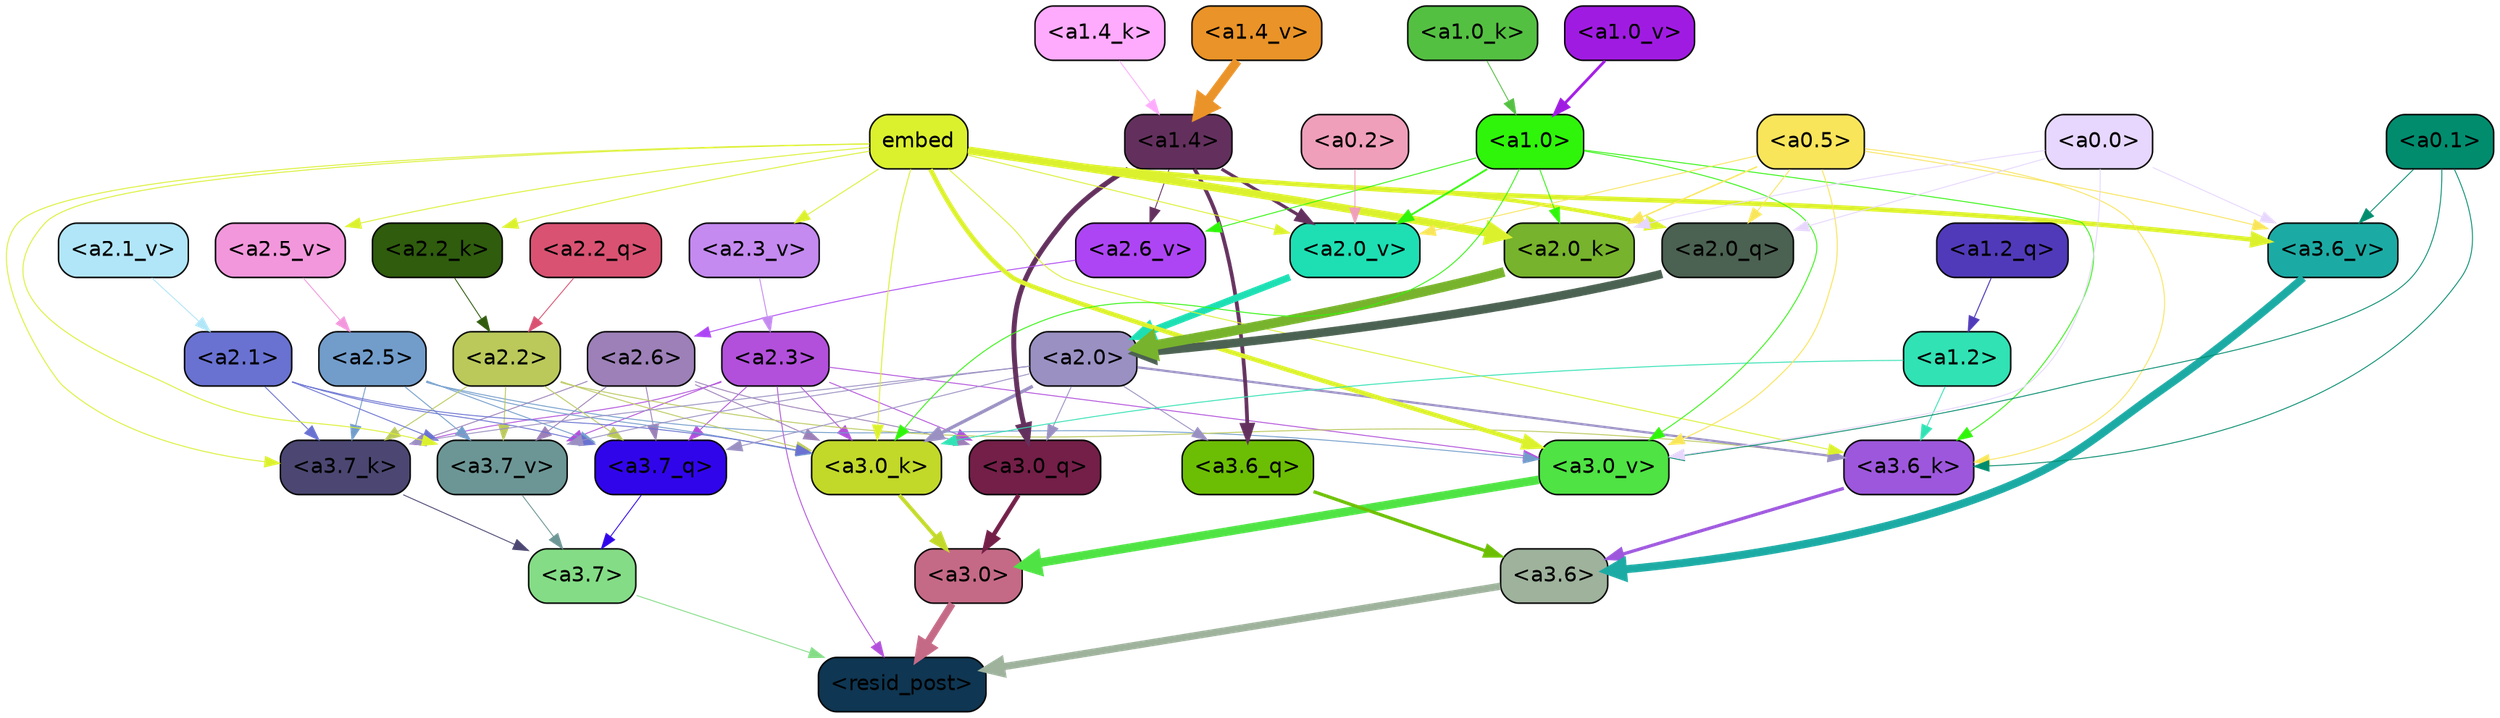 strict digraph "" {
	graph [bgcolor=transparent,
		layout=dot,
		overlap=false,
		splines=true
	];
	"<a3.7>"	[color=black,
		fillcolor="#84dd86",
		fontname=Helvetica,
		shape=box,
		style="filled, rounded"];
	"<resid_post>"	[color=black,
		fillcolor="#0f3652",
		fontname=Helvetica,
		shape=box,
		style="filled, rounded"];
	"<a3.7>" -> "<resid_post>"	[color="#84dd86",
		penwidth=0.6];
	"<a3.6>"	[color=black,
		fillcolor="#9eb29c",
		fontname=Helvetica,
		shape=box,
		style="filled, rounded"];
	"<a3.6>" -> "<resid_post>"	[color="#9eb29c",
		penwidth=4.7534414529800415];
	"<a3.0>"	[color=black,
		fillcolor="#c56a86",
		fontname=Helvetica,
		shape=box,
		style="filled, rounded"];
	"<a3.0>" -> "<resid_post>"	[color="#c56a86",
		penwidth=4.898576855659485];
	"<a2.3>"	[color=black,
		fillcolor="#b250db",
		fontname=Helvetica,
		shape=box,
		style="filled, rounded"];
	"<a2.3>" -> "<resid_post>"	[color="#b250db",
		penwidth=0.6];
	"<a3.7_q>"	[color=black,
		fillcolor="#3105ea",
		fontname=Helvetica,
		shape=box,
		style="filled, rounded"];
	"<a2.3>" -> "<a3.7_q>"	[color="#b250db",
		penwidth=0.6];
	"<a3.0_q>"	[color=black,
		fillcolor="#731f48",
		fontname=Helvetica,
		shape=box,
		style="filled, rounded"];
	"<a2.3>" -> "<a3.0_q>"	[color="#b250db",
		penwidth=0.6];
	"<a3.7_k>"	[color=black,
		fillcolor="#4b4772",
		fontname=Helvetica,
		shape=box,
		style="filled, rounded"];
	"<a2.3>" -> "<a3.7_k>"	[color="#b250db",
		penwidth=0.6];
	"<a3.0_k>"	[color=black,
		fillcolor="#c2d92a",
		fontname=Helvetica,
		shape=box,
		style="filled, rounded"];
	"<a2.3>" -> "<a3.0_k>"	[color="#b250db",
		penwidth=0.6];
	"<a3.7_v>"	[color=black,
		fillcolor="#6c9695",
		fontname=Helvetica,
		shape=box,
		style="filled, rounded"];
	"<a2.3>" -> "<a3.7_v>"	[color="#b250db",
		penwidth=0.6];
	"<a3.0_v>"	[color=black,
		fillcolor="#4fe344",
		fontname=Helvetica,
		shape=box,
		style="filled, rounded"];
	"<a2.3>" -> "<a3.0_v>"	[color="#b250db",
		penwidth=0.6];
	"<a3.7_q>" -> "<a3.7>"	[color="#3105ea",
		penwidth=0.6];
	"<a3.6_q>"	[color=black,
		fillcolor="#6cbe04",
		fontname=Helvetica,
		shape=box,
		style="filled, rounded"];
	"<a3.6_q>" -> "<a3.6>"	[color="#6cbe04",
		penwidth=2.160832464694977];
	"<a3.0_q>" -> "<a3.0>"	[color="#731f48",
		penwidth=2.870753765106201];
	"<a3.7_k>" -> "<a3.7>"	[color="#4b4772",
		penwidth=0.6];
	"<a3.6_k>"	[color=black,
		fillcolor="#9d57dc",
		fontname=Helvetica,
		shape=box,
		style="filled, rounded"];
	"<a3.6_k>" -> "<a3.6>"	[color="#9d57dc",
		penwidth=2.13908451795578];
	"<a3.0_k>" -> "<a3.0>"	[color="#c2d92a",
		penwidth=2.520303964614868];
	"<a3.7_v>" -> "<a3.7>"	[color="#6c9695",
		penwidth=0.6];
	"<a3.6_v>"	[color=black,
		fillcolor="#1caba4",
		fontname=Helvetica,
		shape=box,
		style="filled, rounded"];
	"<a3.6_v>" -> "<a3.6>"	[color="#1caba4",
		penwidth=5.297133803367615];
	"<a3.0_v>" -> "<a3.0>"	[color="#4fe344",
		penwidth=5.680712580680847];
	"<a2.6>"	[color=black,
		fillcolor="#9c80b7",
		fontname=Helvetica,
		shape=box,
		style="filled, rounded"];
	"<a2.6>" -> "<a3.7_q>"	[color="#9c80b7",
		penwidth=0.6];
	"<a2.6>" -> "<a3.0_q>"	[color="#9c80b7",
		penwidth=0.6];
	"<a2.6>" -> "<a3.7_k>"	[color="#9c80b7",
		penwidth=0.6];
	"<a2.6>" -> "<a3.0_k>"	[color="#9c80b7",
		penwidth=0.6];
	"<a2.6>" -> "<a3.7_v>"	[color="#9c80b7",
		penwidth=0.6];
	"<a2.5>"	[color=black,
		fillcolor="#729dcb",
		fontname=Helvetica,
		shape=box,
		style="filled, rounded"];
	"<a2.5>" -> "<a3.7_q>"	[color="#729dcb",
		penwidth=0.6];
	"<a2.5>" -> "<a3.7_k>"	[color="#729dcb",
		penwidth=0.6];
	"<a2.5>" -> "<a3.0_k>"	[color="#729dcb",
		penwidth=0.6];
	"<a2.5>" -> "<a3.7_v>"	[color="#729dcb",
		penwidth=0.6];
	"<a2.5>" -> "<a3.0_v>"	[color="#729dcb",
		penwidth=0.6];
	"<a2.2>"	[color=black,
		fillcolor="#bbc95b",
		fontname=Helvetica,
		shape=box,
		style="filled, rounded"];
	"<a2.2>" -> "<a3.7_q>"	[color="#bbc95b",
		penwidth=0.6];
	"<a2.2>" -> "<a3.7_k>"	[color="#bbc95b",
		penwidth=0.6];
	"<a2.2>" -> "<a3.6_k>"	[color="#bbc95b",
		penwidth=0.6];
	"<a2.2>" -> "<a3.0_k>"	[color="#bbc95b",
		penwidth=0.6];
	"<a2.2>" -> "<a3.7_v>"	[color="#bbc95b",
		penwidth=0.6];
	"<a2.1>"	[color=black,
		fillcolor="#6972d1",
		fontname=Helvetica,
		shape=box,
		style="filled, rounded"];
	"<a2.1>" -> "<a3.7_q>"	[color="#6972d1",
		penwidth=0.6];
	"<a2.1>" -> "<a3.7_k>"	[color="#6972d1",
		penwidth=0.6];
	"<a2.1>" -> "<a3.0_k>"	[color="#6972d1",
		penwidth=0.6];
	"<a2.1>" -> "<a3.7_v>"	[color="#6972d1",
		penwidth=0.6];
	"<a2.0>"	[color=black,
		fillcolor="#9a90c2",
		fontname=Helvetica,
		shape=box,
		style="filled, rounded"];
	"<a2.0>" -> "<a3.7_q>"	[color="#9a90c2",
		penwidth=0.6];
	"<a2.0>" -> "<a3.6_q>"	[color="#9a90c2",
		penwidth=0.6];
	"<a2.0>" -> "<a3.0_q>"	[color="#9a90c2",
		penwidth=0.6];
	"<a2.0>" -> "<a3.7_k>"	[color="#9a90c2",
		penwidth=0.6];
	"<a2.0>" -> "<a3.6_k>"	[color="#9a90c2",
		penwidth=1.4957321882247925];
	"<a2.0>" -> "<a3.0_k>"	[color="#9a90c2",
		penwidth=2.18752121925354];
	"<a2.0>" -> "<a3.7_v>"	[color="#9a90c2",
		penwidth=0.6];
	"<a1.4>"	[color=black,
		fillcolor="#63305d",
		fontname=Helvetica,
		shape=box,
		style="filled, rounded"];
	"<a1.4>" -> "<a3.6_q>"	[color="#63305d",
		penwidth=2.4829938411712646];
	"<a1.4>" -> "<a3.0_q>"	[color="#63305d",
		penwidth=3.299744725227356];
	"<a2.6_v>"	[color=black,
		fillcolor="#ad45f4",
		fontname=Helvetica,
		shape=box,
		style="filled, rounded"];
	"<a1.4>" -> "<a2.6_v>"	[color="#63305d",
		penwidth=0.6];
	"<a2.0_v>"	[color=black,
		fillcolor="#1ddfb3",
		fontname=Helvetica,
		shape=box,
		style="filled, rounded"];
	"<a1.4>" -> "<a2.0_v>"	[color="#63305d",
		penwidth=2.092592429369688];
	embed	[color=black,
		fillcolor="#dbf12e",
		fontname=Helvetica,
		shape=box,
		style="filled, rounded"];
	embed -> "<a3.7_k>"	[color="#dbf12e",
		penwidth=0.6];
	embed -> "<a3.6_k>"	[color="#dbf12e",
		penwidth=0.6];
	embed -> "<a3.0_k>"	[color="#dbf12e",
		penwidth=0.6394047290086746];
	embed -> "<a3.7_v>"	[color="#dbf12e",
		penwidth=0.6];
	embed -> "<a3.6_v>"	[color="#dbf12e",
		penwidth=3.067279100418091];
	embed -> "<a3.0_v>"	[color="#dbf12e",
		penwidth=3.0212591886520386];
	"<a2.0_q>"	[color=black,
		fillcolor="#4b6151",
		fontname=Helvetica,
		shape=box,
		style="filled, rounded"];
	embed -> "<a2.0_q>"	[color="#dbf12e",
		penwidth=2.5355080366134644];
	"<a2.2_k>"	[color=black,
		fillcolor="#2f5c0d",
		fontname=Helvetica,
		shape=box,
		style="filled, rounded"];
	embed -> "<a2.2_k>"	[color="#dbf12e",
		penwidth=0.6];
	"<a2.0_k>"	[color=black,
		fillcolor="#77b32c",
		fontname=Helvetica,
		shape=box,
		style="filled, rounded"];
	embed -> "<a2.0_k>"	[color="#dbf12e",
		penwidth=5.2180726528167725];
	"<a2.5_v>"	[color=black,
		fillcolor="#f297dc",
		fontname=Helvetica,
		shape=box,
		style="filled, rounded"];
	embed -> "<a2.5_v>"	[color="#dbf12e",
		penwidth=0.6];
	"<a2.3_v>"	[color=black,
		fillcolor="#c48af0",
		fontname=Helvetica,
		shape=box,
		style="filled, rounded"];
	embed -> "<a2.3_v>"	[color="#dbf12e",
		penwidth=0.6];
	embed -> "<a2.0_v>"	[color="#dbf12e",
		penwidth=0.6];
	"<a1.2>"	[color=black,
		fillcolor="#31e2b4",
		fontname=Helvetica,
		shape=box,
		style="filled, rounded"];
	"<a1.2>" -> "<a3.6_k>"	[color="#31e2b4",
		penwidth=0.6];
	"<a1.2>" -> "<a3.0_k>"	[color="#31e2b4",
		penwidth=0.6];
	"<a1.0>"	[color=black,
		fillcolor="#2ff50a",
		fontname=Helvetica,
		shape=box,
		style="filled, rounded"];
	"<a1.0>" -> "<a3.6_k>"	[color="#2ff50a",
		penwidth=0.6];
	"<a1.0>" -> "<a3.0_k>"	[color="#2ff50a",
		penwidth=0.6];
	"<a1.0>" -> "<a3.0_v>"	[color="#2ff50a",
		penwidth=0.6];
	"<a1.0>" -> "<a2.0_k>"	[color="#2ff50a",
		penwidth=0.6];
	"<a1.0>" -> "<a2.6_v>"	[color="#2ff50a",
		penwidth=0.6];
	"<a1.0>" -> "<a2.0_v>"	[color="#2ff50a",
		penwidth=1.2132605910301208];
	"<a0.5>"	[color=black,
		fillcolor="#f9e55a",
		fontname=Helvetica,
		shape=box,
		style="filled, rounded"];
	"<a0.5>" -> "<a3.6_k>"	[color="#f9e55a",
		penwidth=0.6];
	"<a0.5>" -> "<a3.6_v>"	[color="#f9e55a",
		penwidth=0.6];
	"<a0.5>" -> "<a3.0_v>"	[color="#f9e55a",
		penwidth=0.648682102560997];
	"<a0.5>" -> "<a2.0_q>"	[color="#f9e55a",
		penwidth=0.6];
	"<a0.5>" -> "<a2.0_k>"	[color="#f9e55a",
		penwidth=0.9236047863960266];
	"<a0.5>" -> "<a2.0_v>"	[color="#f9e55a",
		penwidth=0.6];
	"<a0.1>"	[color=black,
		fillcolor="#018c6e",
		fontname=Helvetica,
		shape=box,
		style="filled, rounded"];
	"<a0.1>" -> "<a3.6_k>"	[color="#018c6e",
		penwidth=0.6];
	"<a0.1>" -> "<a3.6_v>"	[color="#018c6e",
		penwidth=0.6];
	"<a0.1>" -> "<a3.0_v>"	[color="#018c6e",
		penwidth=0.6];
	"<a0.0>"	[color=black,
		fillcolor="#e7d7fe",
		fontname=Helvetica,
		shape=box,
		style="filled, rounded"];
	"<a0.0>" -> "<a3.6_v>"	[color="#e7d7fe",
		penwidth=0.6];
	"<a0.0>" -> "<a3.0_v>"	[color="#e7d7fe",
		penwidth=0.6];
	"<a0.0>" -> "<a2.0_q>"	[color="#e7d7fe",
		penwidth=0.6];
	"<a0.0>" -> "<a2.0_k>"	[color="#e7d7fe",
		penwidth=0.6];
	"<a2.2_q>"	[color=black,
		fillcolor="#d95272",
		fontname=Helvetica,
		shape=box,
		style="filled, rounded"];
	"<a2.2_q>" -> "<a2.2>"	[color="#d95272",
		penwidth=0.6];
	"<a2.0_q>" -> "<a2.0>"	[color="#4b6151",
		penwidth=5.681910276412964];
	"<a2.2_k>" -> "<a2.2>"	[color="#2f5c0d",
		penwidth=0.6];
	"<a2.0_k>" -> "<a2.0>"	[color="#77b32c",
		penwidth=6.447777509689331];
	"<a2.6_v>" -> "<a2.6>"	[color="#ad45f4",
		penwidth=0.6];
	"<a2.5_v>" -> "<a2.5>"	[color="#f297dc",
		penwidth=0.6];
	"<a2.3_v>" -> "<a2.3>"	[color="#c48af0",
		penwidth=0.6];
	"<a2.1_v>"	[color=black,
		fillcolor="#b1e6f8",
		fontname=Helvetica,
		shape=box,
		style="filled, rounded"];
	"<a2.1_v>" -> "<a2.1>"	[color="#b1e6f8",
		penwidth=0.6];
	"<a2.0_v>" -> "<a2.0>"	[color="#1ddfb3",
		penwidth=4.5695202350616455];
	"<a0.2>"	[color=black,
		fillcolor="#ef9fba",
		fontname=Helvetica,
		shape=box,
		style="filled, rounded"];
	"<a0.2>" -> "<a2.0_v>"	[color="#ef9fba",
		penwidth=0.6];
	"<a1.2_q>"	[color=black,
		fillcolor="#513ab9",
		fontname=Helvetica,
		shape=box,
		style="filled, rounded"];
	"<a1.2_q>" -> "<a1.2>"	[color="#513ab9",
		penwidth=0.6769798994064331];
	"<a1.4_k>"	[color=black,
		fillcolor="#feabfd",
		fontname=Helvetica,
		shape=box,
		style="filled, rounded"];
	"<a1.4_k>" -> "<a1.4>"	[color="#feabfd",
		penwidth=0.6];
	"<a1.0_k>"	[color=black,
		fillcolor="#54c042",
		fontname=Helvetica,
		shape=box,
		style="filled, rounded"];
	"<a1.0_k>" -> "<a1.0>"	[color="#54c042",
		penwidth=0.6];
	"<a1.4_v>"	[color=black,
		fillcolor="#ea9328",
		fontname=Helvetica,
		shape=box,
		style="filled, rounded"];
	"<a1.4_v>" -> "<a1.4>"	[color="#ea9328",
		penwidth=6.016597509384155];
	"<a1.0_v>"	[color=black,
		fillcolor="#a01be2",
		fontname=Helvetica,
		shape=box,
		style="filled, rounded"];
	"<a1.0_v>" -> "<a1.0>"	[color="#a01be2",
		penwidth=1.8562973737716675];
}

